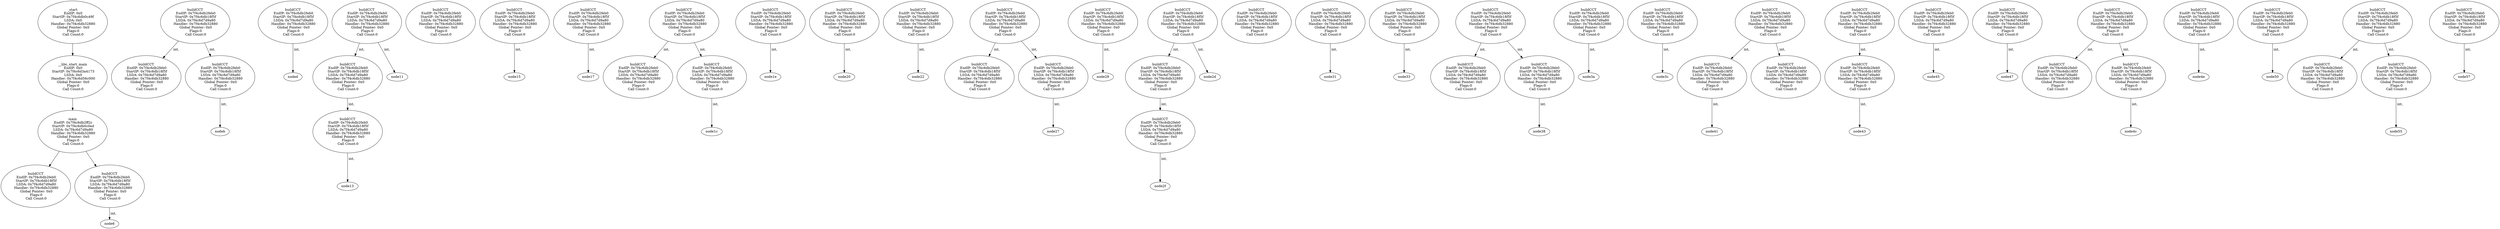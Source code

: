 digraph ContextTree {
node0 [label="_start\n EndIP: 0x0\n StartIP: 0x7f4c6db0c49f\n LSDA: 0x0\n Handler: 0x7f4c6db32880\n Global Pointer: 0x0\n Flags:0\n Call Count:0"];
node0 -> node1 [label=" "];
node1 [label="__libc_start_main\n EndIP: 0x0\n StartIP: 0x7f4c6d3a4173\n LSDA: 0x0\n Handler: 0x7f4c6d56c000\n Global Pointer: 0x0\n Flags:0\n Call Count:0"];
node1 -> node2 [label=" "];
node2 [label="main\n EndIP: 0x7f4c6db2ff2c\n StartIP: 0x7f4c6db0c0ed\n LSDA: 0x7f4c6d7d9a80\n Handler: 0x7f4c6db32880\n Global Pointer: 0x0\n Flags:0\n Call Count:0"];
node2 -> node3 [label=" "];
node3 [label="buildCCT\n EndIP: 0x7f4c6db2feb0\n StartIP: 0x7f4c6db18f5f\n LSDA: 0x7f4c6d7d9a80\n Handler: 0x7f4c6db32880\n Global Pointer: 0x0\n Flags:0\n Call Count:0"];
node2 -> node5 [label=" "];
node5 [label="buildCCT\n EndIP: 0x7f4c6db2feb0\n StartIP: 0x7f4c6db18f5f\n LSDA: 0x7f4c6d7d9a80\n Handler: 0x7f4c6db32880\n Global Pointer: 0x0\n Flags:0\n Call Count:0"];
node5 -> node6 [label=" int, "];
node7 [label="buildCCT\n EndIP: 0x7f4c6db2feb0\n StartIP: 0x7f4c6db18f5f\n LSDA: 0x7f4c6d7d9a80\n Handler: 0x7f4c6db32880\n Global Pointer: 0x0\n Flags:0\n Call Count:0"];
node7 -> node8 [label=" int, "];
node8 [label="buildCCT\n EndIP: 0x7f4c6db2feb0\n StartIP: 0x7f4c6db18f5f\n LSDA: 0x7f4c6d7d9a80\n Handler: 0x7f4c6db32880\n Global Pointer: 0x0\n Flags:0\n Call Count:0"];
node7 -> nodea [label=" int, "];
nodea [label="buildCCT\n EndIP: 0x7f4c6db2feb0\n StartIP: 0x7f4c6db18f5f\n LSDA: 0x7f4c6d7d9a80\n Handler: 0x7f4c6db32880\n Global Pointer: 0x0\n Flags:0\n Call Count:0"];
nodea -> nodeb [label=" int, "];
nodec [label="buildCCT\n EndIP: 0x7f4c6db2feb0\n StartIP: 0x7f4c6db18f5f\n LSDA: 0x7f4c6d7d9a80\n Handler: 0x7f4c6db32880\n Global Pointer: 0x0\n Flags:0\n Call Count:0"];
nodec -> noded [label=" int, "];
nodee [label="buildCCT\n EndIP: 0x7f4c6db2feb0\n StartIP: 0x7f4c6db18f5f\n LSDA: 0x7f4c6d7d9a80\n Handler: 0x7f4c6db32880\n Global Pointer: 0x0\n Flags:0\n Call Count:0"];
nodee -> nodef [label=" int, "];
nodef [label="buildCCT\n EndIP: 0x7f4c6db2feb0\n StartIP: 0x7f4c6db18f5f\n LSDA: 0x7f4c6d7d9a80\n Handler: 0x7f4c6db32880\n Global Pointer: 0x0\n Flags:0\n Call Count:0"];
nodee -> node11 [label=" int, "];
node10 [label="buildCCT\n EndIP: 0x7f4c6db2feb0\n StartIP: 0x7f4c6db18f5f\n LSDA: 0x7f4c6d7d9a80\n Handler: 0x7f4c6db32880\n Global Pointer: 0x0\n Flags:0\n Call Count:0"];
nodef -> node12 [label=" int, "];
node12 [label="buildCCT\n EndIP: 0x7f4c6db2feb0\n StartIP: 0x7f4c6db18f5f\n LSDA: 0x7f4c6d7d9a80\n Handler: 0x7f4c6db32880\n Global Pointer: 0x0\n Flags:0\n Call Count:0"];
node12 -> node13 [label=" int, "];
node14 [label="buildCCT\n EndIP: 0x7f4c6db2feb0\n StartIP: 0x7f4c6db18f5f\n LSDA: 0x7f4c6d7d9a80\n Handler: 0x7f4c6db32880\n Global Pointer: 0x0\n Flags:0\n Call Count:0"];
node14 -> node15 [label=" int, "];
node16 [label="buildCCT\n EndIP: 0x7f4c6db2feb0\n StartIP: 0x7f4c6db18f5f\n LSDA: 0x7f4c6d7d9a80\n Handler: 0x7f4c6db32880\n Global Pointer: 0x0\n Flags:0\n Call Count:0"];
node16 -> node17 [label=" int, "];
node18 [label="buildCCT\n EndIP: 0x7f4c6db2feb0\n StartIP: 0x7f4c6db18f5f\n LSDA: 0x7f4c6d7d9a80\n Handler: 0x7f4c6db32880\n Global Pointer: 0x0\n Flags:0\n Call Count:0"];
node18 -> node19 [label=" int, "];
node19 [label="buildCCT\n EndIP: 0x7f4c6db2feb0\n StartIP: 0x7f4c6db18f5f\n LSDA: 0x7f4c6d7d9a80\n Handler: 0x7f4c6db32880\n Global Pointer: 0x0\n Flags:0\n Call Count:0"];
node18 -> node1b [label=" int, "];
node1b [label="buildCCT\n EndIP: 0x7f4c6db2feb0\n StartIP: 0x7f4c6db18f5f\n LSDA: 0x7f4c6d7d9a80\n Handler: 0x7f4c6db32880\n Global Pointer: 0x0\n Flags:0\n Call Count:0"];
node1b -> node1c [label=" int, "];
node1d [label="buildCCT\n EndIP: 0x7f4c6db2feb0\n StartIP: 0x7f4c6db18f5f\n LSDA: 0x7f4c6d7d9a80\n Handler: 0x7f4c6db32880\n Global Pointer: 0x0\n Flags:0\n Call Count:0"];
node1d -> node1e [label=" int, "];
node1f [label="buildCCT\n EndIP: 0x7f4c6db2feb0\n StartIP: 0x7f4c6db18f5f\n LSDA: 0x7f4c6d7d9a80\n Handler: 0x7f4c6db32880\n Global Pointer: 0x0\n Flags:0\n Call Count:0"];
node1f -> node20 [label=" int, "];
node21 [label="buildCCT\n EndIP: 0x7f4c6db2feb0\n StartIP: 0x7f4c6db18f5f\n LSDA: 0x7f4c6d7d9a80\n Handler: 0x7f4c6db32880\n Global Pointer: 0x0\n Flags:0\n Call Count:0"];
node21 -> node22 [label=" int, "];
node23 [label="buildCCT\n EndIP: 0x7f4c6db2feb0\n StartIP: 0x7f4c6db18f5f\n LSDA: 0x7f4c6d7d9a80\n Handler: 0x7f4c6db32880\n Global Pointer: 0x0\n Flags:0\n Call Count:0"];
node23 -> node24 [label=" int, "];
node24 [label="buildCCT\n EndIP: 0x7f4c6db2feb0\n StartIP: 0x7f4c6db18f5f\n LSDA: 0x7f4c6d7d9a80\n Handler: 0x7f4c6db32880\n Global Pointer: 0x0\n Flags:0\n Call Count:0"];
node23 -> node26 [label=" int, "];
node26 [label="buildCCT\n EndIP: 0x7f4c6db2feb0\n StartIP: 0x7f4c6db18f5f\n LSDA: 0x7f4c6d7d9a80\n Handler: 0x7f4c6db32880\n Global Pointer: 0x0\n Flags:0\n Call Count:0"];
node26 -> node27 [label=" int, "];
node28 [label="buildCCT\n EndIP: 0x7f4c6db2feb0\n StartIP: 0x7f4c6db18f5f\n LSDA: 0x7f4c6d7d9a80\n Handler: 0x7f4c6db32880\n Global Pointer: 0x0\n Flags:0\n Call Count:0"];
node28 -> node29 [label=" int, "];
node2a [label="buildCCT\n EndIP: 0x7f4c6db2feb0\n StartIP: 0x7f4c6db18f5f\n LSDA: 0x7f4c6d7d9a80\n Handler: 0x7f4c6db32880\n Global Pointer: 0x0\n Flags:0\n Call Count:0"];
node2a -> node2b [label=" int, "];
node2b [label="buildCCT\n EndIP: 0x7f4c6db2feb0\n StartIP: 0x7f4c6db18f5f\n LSDA: 0x7f4c6d7d9a80\n Handler: 0x7f4c6db32880\n Global Pointer: 0x0\n Flags:0\n Call Count:0"];
node2a -> node2d [label=" int, "];
node2c [label="buildCCT\n EndIP: 0x7f4c6db2feb0\n StartIP: 0x7f4c6db18f5f\n LSDA: 0x7f4c6d7d9a80\n Handler: 0x7f4c6db32880\n Global Pointer: 0x0\n Flags:0\n Call Count:0"];
node2b -> node2e [label=" int, "];
node2e [label="buildCCT\n EndIP: 0x7f4c6db2feb0\n StartIP: 0x7f4c6db18f5f\n LSDA: 0x7f4c6d7d9a80\n Handler: 0x7f4c6db32880\n Global Pointer: 0x0\n Flags:0\n Call Count:0"];
node2e -> node2f [label=" int, "];
node30 [label="buildCCT\n EndIP: 0x7f4c6db2feb0\n StartIP: 0x7f4c6db18f5f\n LSDA: 0x7f4c6d7d9a80\n Handler: 0x7f4c6db32880\n Global Pointer: 0x0\n Flags:0\n Call Count:0"];
node30 -> node31 [label=" int, "];
node32 [label="buildCCT\n EndIP: 0x7f4c6db2feb0\n StartIP: 0x7f4c6db18f5f\n LSDA: 0x7f4c6d7d9a80\n Handler: 0x7f4c6db32880\n Global Pointer: 0x0\n Flags:0\n Call Count:0"];
node32 -> node33 [label=" int, "];
node34 [label="buildCCT\n EndIP: 0x7f4c6db2feb0\n StartIP: 0x7f4c6db18f5f\n LSDA: 0x7f4c6d7d9a80\n Handler: 0x7f4c6db32880\n Global Pointer: 0x0\n Flags:0\n Call Count:0"];
node34 -> node35 [label=" int, "];
node35 [label="buildCCT\n EndIP: 0x7f4c6db2feb0\n StartIP: 0x7f4c6db18f5f\n LSDA: 0x7f4c6d7d9a80\n Handler: 0x7f4c6db32880\n Global Pointer: 0x0\n Flags:0\n Call Count:0"];
node34 -> node37 [label=" int, "];
node37 [label="buildCCT\n EndIP: 0x7f4c6db2feb0\n StartIP: 0x7f4c6db18f5f\n LSDA: 0x7f4c6d7d9a80\n Handler: 0x7f4c6db32880\n Global Pointer: 0x0\n Flags:0\n Call Count:0"];
node37 -> node38 [label=" int, "];
node39 [label="buildCCT\n EndIP: 0x7f4c6db2feb0\n StartIP: 0x7f4c6db18f5f\n LSDA: 0x7f4c6d7d9a80\n Handler: 0x7f4c6db32880\n Global Pointer: 0x0\n Flags:0\n Call Count:0"];
node39 -> node3a [label=" int, "];
node3b [label="buildCCT\n EndIP: 0x7f4c6db2feb0\n StartIP: 0x7f4c6db18f5f\n LSDA: 0x7f4c6d7d9a80\n Handler: 0x7f4c6db32880\n Global Pointer: 0x0\n Flags:0\n Call Count:0"];
node3b -> node3c [label=" int, "];
node3d [label="buildCCT\n EndIP: 0x7f4c6db2feb0\n StartIP: 0x7f4c6db18f5f\n LSDA: 0x7f4c6d7d9a80\n Handler: 0x7f4c6db32880\n Global Pointer: 0x0\n Flags:0\n Call Count:0"];
node3d -> node3e [label=" int, "];
node3e [label="buildCCT\n EndIP: 0x7f4c6db2feb0\n StartIP: 0x7f4c6db18f5f\n LSDA: 0x7f4c6d7d9a80\n Handler: 0x7f4c6db32880\n Global Pointer: 0x0\n Flags:0\n Call Count:0"];
node3d -> node40 [label=" int, "];
node3f [label="buildCCT\n EndIP: 0x7f4c6db2feb0\n StartIP: 0x7f4c6db18f5f\n LSDA: 0x7f4c6d7d9a80\n Handler: 0x7f4c6db32880\n Global Pointer: 0x0\n Flags:0\n Call Count:0"];
node3e -> node41 [label=" int, "];
node40 [label="buildCCT\n EndIP: 0x7f4c6db2feb0\n StartIP: 0x7f4c6db18f5f\n LSDA: 0x7f4c6d7d9a80\n Handler: 0x7f4c6db32880\n Global Pointer: 0x0\n Flags:0\n Call Count:0"];
node3f -> node42 [label=" int, "];
node42 [label="buildCCT\n EndIP: 0x7f4c6db2feb0\n StartIP: 0x7f4c6db18f5f\n LSDA: 0x7f4c6d7d9a80\n Handler: 0x7f4c6db32880\n Global Pointer: 0x0\n Flags:0\n Call Count:0"];
node42 -> node43 [label=" int, "];
node44 [label="buildCCT\n EndIP: 0x7f4c6db2feb0\n StartIP: 0x7f4c6db18f5f\n LSDA: 0x7f4c6d7d9a80\n Handler: 0x7f4c6db32880\n Global Pointer: 0x0\n Flags:0\n Call Count:0"];
node44 -> node45 [label=" int, "];
node46 [label="buildCCT\n EndIP: 0x7f4c6db2feb0\n StartIP: 0x7f4c6db18f5f\n LSDA: 0x7f4c6d7d9a80\n Handler: 0x7f4c6db32880\n Global Pointer: 0x0\n Flags:0\n Call Count:0"];
node46 -> node47 [label=" int, "];
node48 [label="buildCCT\n EndIP: 0x7f4c6db2feb0\n StartIP: 0x7f4c6db18f5f\n LSDA: 0x7f4c6d7d9a80\n Handler: 0x7f4c6db32880\n Global Pointer: 0x0\n Flags:0\n Call Count:0"];
node48 -> node49 [label=" int, "];
node49 [label="buildCCT\n EndIP: 0x7f4c6db2feb0\n StartIP: 0x7f4c6db18f5f\n LSDA: 0x7f4c6d7d9a80\n Handler: 0x7f4c6db32880\n Global Pointer: 0x0\n Flags:0\n Call Count:0"];
node48 -> node4b [label=" int, "];
node4b [label="buildCCT\n EndIP: 0x7f4c6db2feb0\n StartIP: 0x7f4c6db18f5f\n LSDA: 0x7f4c6d7d9a80\n Handler: 0x7f4c6db32880\n Global Pointer: 0x0\n Flags:0\n Call Count:0"];
node4b -> node4c [label=" int, "];
node4d [label="buildCCT\n EndIP: 0x7f4c6db2feb0\n StartIP: 0x7f4c6db18f5f\n LSDA: 0x7f4c6d7d9a80\n Handler: 0x7f4c6db32880\n Global Pointer: 0x0\n Flags:0\n Call Count:0"];
node4d -> node4e [label=" int, "];
node4f [label="buildCCT\n EndIP: 0x7f4c6db2feb0\n StartIP: 0x7f4c6db18f5f\n LSDA: 0x7f4c6d7d9a80\n Handler: 0x7f4c6db32880\n Global Pointer: 0x0\n Flags:0\n Call Count:0"];
node4f -> node50 [label=" int, "];
node51 [label="buildCCT\n EndIP: 0x7f4c6db2feb0\n StartIP: 0x7f4c6db18f5f\n LSDA: 0x7f4c6d7d9a80\n Handler: 0x7f4c6db32880\n Global Pointer: 0x0\n Flags:0\n Call Count:0"];
node51 -> node52 [label=" int, "];
node52 [label="buildCCT\n EndIP: 0x7f4c6db2feb0\n StartIP: 0x7f4c6db18f5f\n LSDA: 0x7f4c6d7d9a80\n Handler: 0x7f4c6db32880\n Global Pointer: 0x0\n Flags:0\n Call Count:0"];
node51 -> node54 [label=" int, "];
node54 [label="buildCCT\n EndIP: 0x7f4c6db2feb0\n StartIP: 0x7f4c6db18f5f\n LSDA: 0x7f4c6d7d9a80\n Handler: 0x7f4c6db32880\n Global Pointer: 0x0\n Flags:0\n Call Count:0"];
node54 -> node55 [label=" int, "];
node56 [label="buildCCT\n EndIP: 0x7f4c6db2feb0\n StartIP: 0x7f4c6db18f5f\n LSDA: 0x7f4c6d7d9a80\n Handler: 0x7f4c6db32880\n Global Pointer: 0x0\n Flags:0\n Call Count:0"];
node56 -> node57 [label=" int, "];
}
